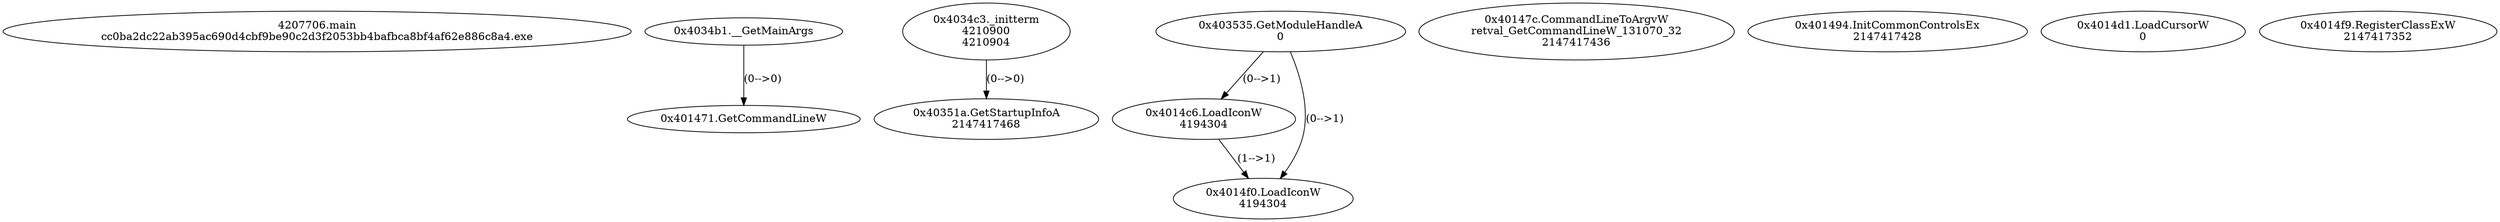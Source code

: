 // Global SCDG with merge call
digraph {
	0 [label="4207706.main
cc0ba2dc22ab395ac690d4cbf9be90c2d3f2053bb4bafbca8bf4af62e886c8a4.exe"]
	1 [label="0x4034b1.__GetMainArgs
"]
	2 [label="0x4034c3._initterm
4210900
4210904"]
	3 [label="0x40351a.GetStartupInfoA
2147417468"]
	2 -> 3 [label="(0-->0)"]
	4 [label="0x403535.GetModuleHandleA
0"]
	5 [label="0x401471.GetCommandLineW
"]
	1 -> 5 [label="(0-->0)"]
	6 [label="0x40147c.CommandLineToArgvW
retval_GetCommandLineW_131070_32
2147417436"]
	7 [label="0x401494.InitCommonControlsEx
2147417428"]
	8 [label="0x4014c6.LoadIconW
4194304
"]
	4 -> 8 [label="(0-->1)"]
	9 [label="0x4014d1.LoadCursorW
0
"]
	10 [label="0x4014f0.LoadIconW
4194304
"]
	4 -> 10 [label="(0-->1)"]
	8 -> 10 [label="(1-->1)"]
	11 [label="0x4014f9.RegisterClassExW
2147417352"]
}
